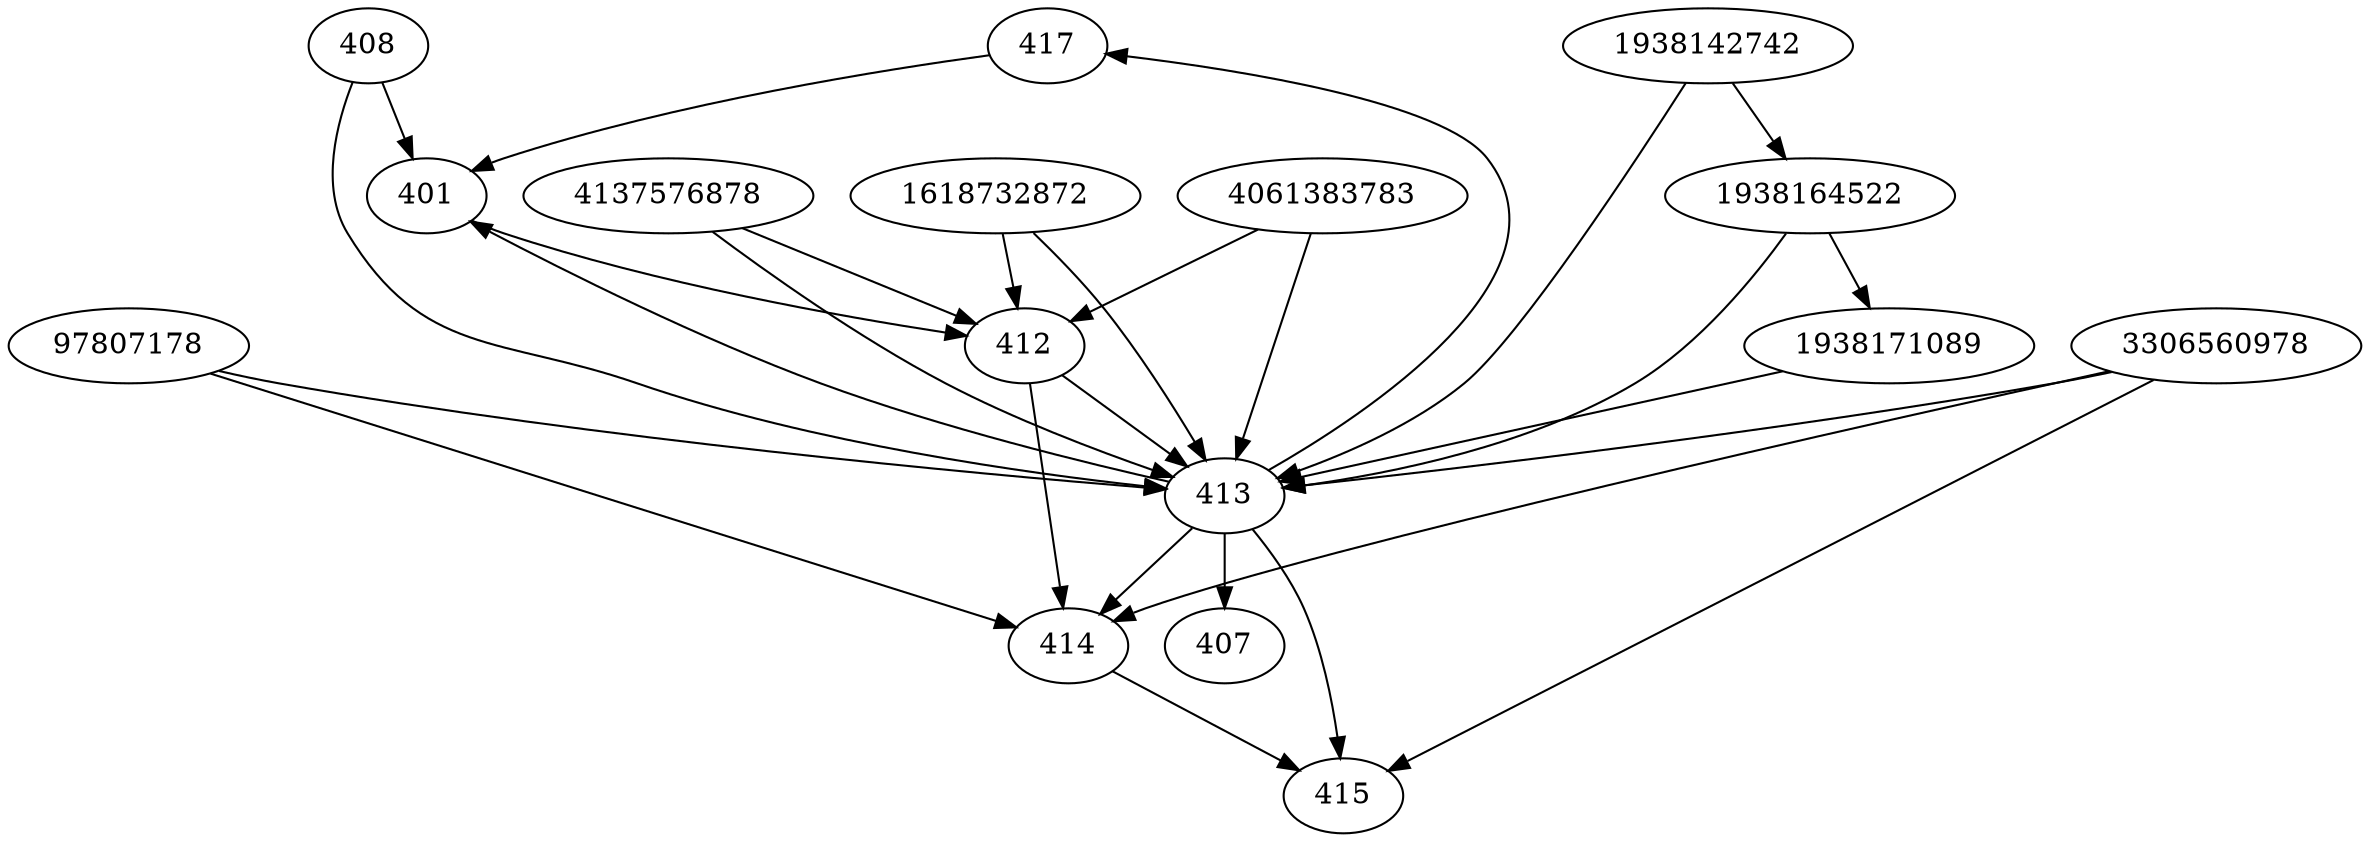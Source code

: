 strict digraph  {
417;
4061383783;
1618732872;
97807178;
1938164522;
4137576878;
1938171089;
3306560978;
401;
1938142742;
407;
408;
412;
413;
414;
415;
417 -> 401;
4061383783 -> 412;
4061383783 -> 413;
1618732872 -> 412;
1618732872 -> 413;
97807178 -> 413;
97807178 -> 414;
1938164522 -> 413;
1938164522 -> 1938171089;
4137576878 -> 412;
4137576878 -> 413;
1938171089 -> 413;
3306560978 -> 413;
3306560978 -> 414;
3306560978 -> 415;
401 -> 412;
1938142742 -> 413;
1938142742 -> 1938164522;
408 -> 413;
408 -> 401;
412 -> 414;
412 -> 413;
413 -> 414;
413 -> 401;
413 -> 415;
413 -> 417;
413 -> 407;
414 -> 415;
}
